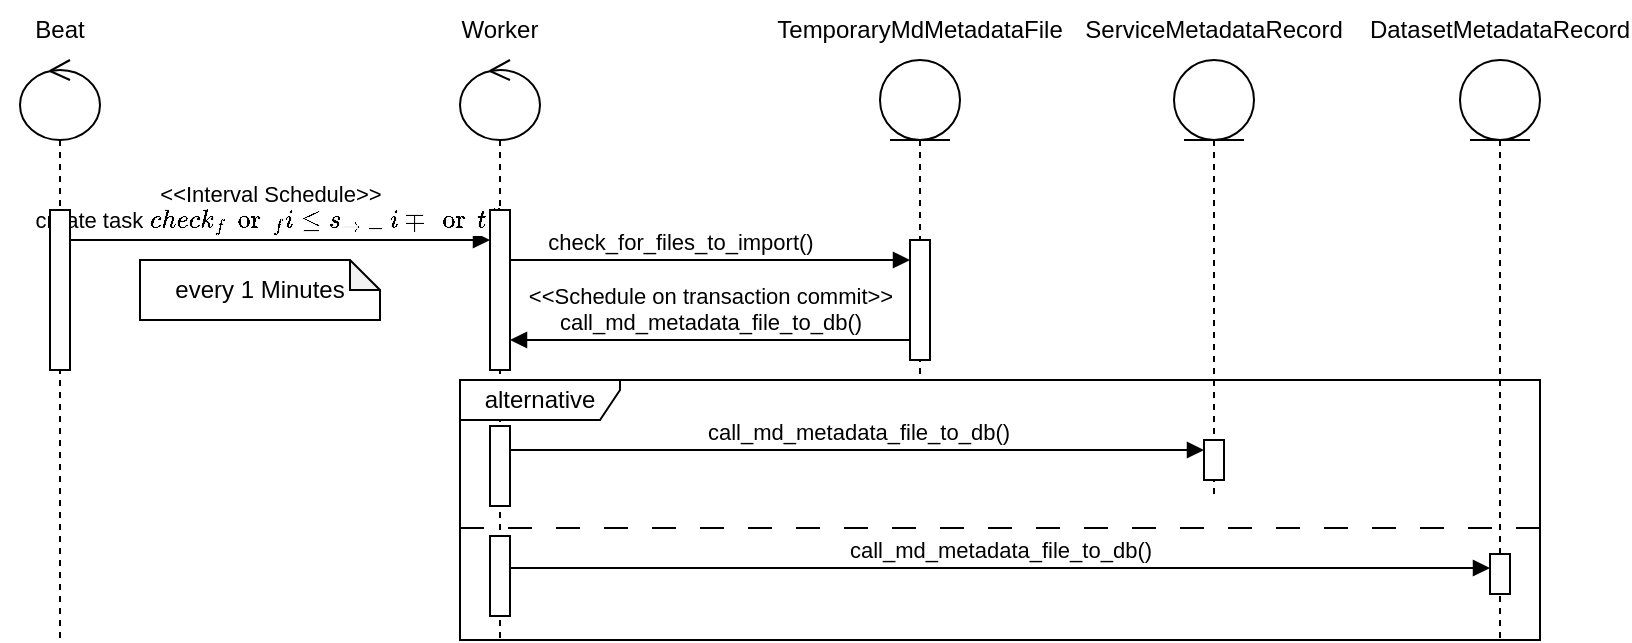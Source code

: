 <mxfile version="22.0.8" type="device">
  <diagram name="Page-1" id="2YBvvXClWsGukQMizWep">
    <mxGraphModel dx="989" dy="629" grid="1" gridSize="10" guides="1" tooltips="1" connect="1" arrows="1" fold="1" page="1" pageScale="1" pageWidth="850" pageHeight="1100" math="0" shadow="0">
      <root>
        <mxCell id="0" />
        <mxCell id="1" parent="0" />
        <mxCell id="aM9ryv3xv72pqoxQDRHE-7" value="&lt;div&gt;&amp;lt;&amp;lt;Interval Schedule&amp;gt;&amp;gt;&lt;/div&gt;&lt;div&gt;create task `check_for_files_to_import()` &lt;/div&gt;" style="html=1;verticalAlign=bottom;endArrow=block;edgeStyle=elbowEdgeStyle;elbow=vertical;curved=0;rounded=0;" parent="1" source="blQCeCX9L0Mddf6H5wuQ-5" target="blQCeCX9L0Mddf6H5wuQ-7" edge="1">
          <mxGeometry x="-0.05" relative="1" as="geometry">
            <mxPoint x="95" y="120" as="sourcePoint" />
            <Array as="points">
              <mxPoint x="180" y="120" />
            </Array>
            <mxPoint x="300" y="120" as="targetPoint" />
            <mxPoint as="offset" />
          </mxGeometry>
        </mxCell>
        <mxCell id="blQCeCX9L0Mddf6H5wuQ-2" value="check_for_files_to_import()" style="html=1;verticalAlign=bottom;endArrow=block;edgeStyle=elbowEdgeStyle;elbow=vertical;curved=0;rounded=0;" edge="1" parent="1" source="blQCeCX9L0Mddf6H5wuQ-7" target="blQCeCX9L0Mddf6H5wuQ-8">
          <mxGeometry x="-0.154" relative="1" as="geometry">
            <mxPoint x="310" y="140" as="sourcePoint" />
            <Array as="points">
              <mxPoint x="360" y="130" />
              <mxPoint x="470" y="220" />
              <mxPoint x="470" y="190" />
            </Array>
            <mxPoint x="450" y="150" as="targetPoint" />
            <mxPoint as="offset" />
          </mxGeometry>
        </mxCell>
        <mxCell id="blQCeCX9L0Mddf6H5wuQ-1" value="every 1 Minutes" style="shape=note;whiteSpace=wrap;html=1;backgroundOutline=1;darkOpacity=0.05;size=15;" vertex="1" parent="1">
          <mxGeometry x="120" y="130" width="120" height="30" as="geometry" />
        </mxCell>
        <mxCell id="blQCeCX9L0Mddf6H5wuQ-4" value="" style="shape=umlLifeline;perimeter=lifelinePerimeter;whiteSpace=wrap;html=1;container=1;dropTarget=0;collapsible=0;recursiveResize=0;outlineConnect=0;portConstraint=eastwest;newEdgeStyle={&quot;curved&quot;:0,&quot;rounded&quot;:0};participant=umlControl;" vertex="1" parent="1">
          <mxGeometry x="60" y="30" width="40" height="290" as="geometry" />
        </mxCell>
        <mxCell id="blQCeCX9L0Mddf6H5wuQ-5" value="" style="html=1;points=[[0,0,0,0,5],[0,1,0,0,-5],[1,0,0,0,5],[1,1,0,0,-5]];perimeter=orthogonalPerimeter;outlineConnect=0;targetShapes=umlLifeline;portConstraint=eastwest;newEdgeStyle={&quot;curved&quot;:0,&quot;rounded&quot;:0};" vertex="1" parent="blQCeCX9L0Mddf6H5wuQ-4">
          <mxGeometry x="15" y="75" width="10" height="80" as="geometry" />
        </mxCell>
        <mxCell id="blQCeCX9L0Mddf6H5wuQ-6" value="" style="shape=umlLifeline;perimeter=lifelinePerimeter;whiteSpace=wrap;html=1;container=1;dropTarget=0;collapsible=0;recursiveResize=0;outlineConnect=0;portConstraint=eastwest;newEdgeStyle={&quot;curved&quot;:0,&quot;rounded&quot;:0};participant=umlControl;" vertex="1" parent="1">
          <mxGeometry x="280" y="30" width="40" height="290" as="geometry" />
        </mxCell>
        <mxCell id="blQCeCX9L0Mddf6H5wuQ-7" value="" style="html=1;points=[[0,0,0,0,5],[0,1,0,0,-5],[1,0,0,0,5],[1,1,0,0,-5]];perimeter=orthogonalPerimeter;outlineConnect=0;targetShapes=umlLifeline;portConstraint=eastwest;newEdgeStyle={&quot;curved&quot;:0,&quot;rounded&quot;:0};" vertex="1" parent="blQCeCX9L0Mddf6H5wuQ-6">
          <mxGeometry x="15" y="75" width="10" height="80" as="geometry" />
        </mxCell>
        <mxCell id="blQCeCX9L0Mddf6H5wuQ-14" value="" style="html=1;points=[[0,0,0,0,5],[0,1,0,0,-5],[1,0,0,0,5],[1,1,0,0,-5]];perimeter=orthogonalPerimeter;outlineConnect=0;targetShapes=umlLifeline;portConstraint=eastwest;newEdgeStyle={&quot;curved&quot;:0,&quot;rounded&quot;:0};" vertex="1" parent="blQCeCX9L0Mddf6H5wuQ-6">
          <mxGeometry x="15" y="183" width="10" height="40" as="geometry" />
        </mxCell>
        <mxCell id="blQCeCX9L0Mddf6H5wuQ-24" value="" style="html=1;points=[[0,0,0,0,5],[0,1,0,0,-5],[1,0,0,0,5],[1,1,0,0,-5]];perimeter=orthogonalPerimeter;outlineConnect=0;targetShapes=umlLifeline;portConstraint=eastwest;newEdgeStyle={&quot;curved&quot;:0,&quot;rounded&quot;:0};" vertex="1" parent="blQCeCX9L0Mddf6H5wuQ-6">
          <mxGeometry x="15" y="238" width="10" height="40" as="geometry" />
        </mxCell>
        <mxCell id="blQCeCX9L0Mddf6H5wuQ-9" value="" style="shape=umlLifeline;perimeter=lifelinePerimeter;whiteSpace=wrap;html=1;container=1;dropTarget=0;collapsible=0;recursiveResize=0;outlineConnect=0;portConstraint=eastwest;newEdgeStyle={&quot;curved&quot;:0,&quot;rounded&quot;:0};participant=umlEntity;size=40;align=center;verticalAlign=top;horizontal=1;" vertex="1" parent="1">
          <mxGeometry x="490" y="30" width="40" height="160" as="geometry" />
        </mxCell>
        <mxCell id="blQCeCX9L0Mddf6H5wuQ-8" value="" style="html=1;points=[[0,0,0,0,5],[0,1,0,0,-5],[1,0,0,0,5],[1,1,0,0,-5]];perimeter=orthogonalPerimeter;outlineConnect=0;targetShapes=umlLifeline;portConstraint=eastwest;newEdgeStyle={&quot;curved&quot;:0,&quot;rounded&quot;:0};" vertex="1" parent="blQCeCX9L0Mddf6H5wuQ-9">
          <mxGeometry x="15" y="90" width="10" height="60" as="geometry" />
        </mxCell>
        <mxCell id="blQCeCX9L0Mddf6H5wuQ-10" value="TemporaryMdMetadataFile" style="text;html=1;strokeColor=none;fillColor=none;align=center;verticalAlign=middle;whiteSpace=wrap;rounded=0;" vertex="1" parent="1">
          <mxGeometry x="480" width="60" height="30" as="geometry" />
        </mxCell>
        <mxCell id="blQCeCX9L0Mddf6H5wuQ-11" value="Worker" style="text;html=1;strokeColor=none;fillColor=none;align=center;verticalAlign=middle;whiteSpace=wrap;rounded=0;" vertex="1" parent="1">
          <mxGeometry x="270" width="60" height="30" as="geometry" />
        </mxCell>
        <mxCell id="blQCeCX9L0Mddf6H5wuQ-12" value="Beat" style="text;html=1;strokeColor=none;fillColor=none;align=center;verticalAlign=middle;whiteSpace=wrap;rounded=0;" vertex="1" parent="1">
          <mxGeometry x="50" width="60" height="30" as="geometry" />
        </mxCell>
        <mxCell id="blQCeCX9L0Mddf6H5wuQ-13" value="&lt;div&gt;&amp;lt;&amp;lt;Schedule on transaction commit&amp;gt;&amp;gt;&lt;/div&gt;&lt;div&gt;call_md_metadata_file_to_db()&lt;/div&gt;" style="html=1;verticalAlign=bottom;endArrow=block;curved=0;rounded=0;" edge="1" parent="1" source="blQCeCX9L0Mddf6H5wuQ-8" target="blQCeCX9L0Mddf6H5wuQ-7">
          <mxGeometry width="80" relative="1" as="geometry">
            <mxPoint x="505" y="160" as="sourcePoint" />
            <mxPoint x="360" y="160" as="targetPoint" />
            <Array as="points">
              <mxPoint x="380" y="170" />
            </Array>
          </mxGeometry>
        </mxCell>
        <mxCell id="blQCeCX9L0Mddf6H5wuQ-15" value="" style="shape=umlLifeline;perimeter=lifelinePerimeter;whiteSpace=wrap;html=1;container=1;dropTarget=0;collapsible=0;recursiveResize=0;outlineConnect=0;portConstraint=eastwest;newEdgeStyle={&quot;curved&quot;:0,&quot;rounded&quot;:0};participant=umlEntity;size=40;align=center;verticalAlign=top;horizontal=1;" vertex="1" parent="1">
          <mxGeometry x="637" y="30" width="40" height="220" as="geometry" />
        </mxCell>
        <mxCell id="blQCeCX9L0Mddf6H5wuQ-16" value="" style="html=1;points=[[0,0,0,0,5],[0,1,0,0,-5],[1,0,0,0,5],[1,1,0,0,-5]];perimeter=orthogonalPerimeter;outlineConnect=0;targetShapes=umlLifeline;portConstraint=eastwest;newEdgeStyle={&quot;curved&quot;:0,&quot;rounded&quot;:0};" vertex="1" parent="blQCeCX9L0Mddf6H5wuQ-15">
          <mxGeometry x="15" y="190" width="10" height="20" as="geometry" />
        </mxCell>
        <mxCell id="blQCeCX9L0Mddf6H5wuQ-18" value="&lt;div&gt;call_md_metadata_file_to_db()&lt;/div&gt;" style="html=1;verticalAlign=bottom;endArrow=block;curved=0;rounded=0;entryX=0;entryY=0;entryDx=0;entryDy=5;entryPerimeter=0;" edge="1" parent="1" source="blQCeCX9L0Mddf6H5wuQ-14" target="blQCeCX9L0Mddf6H5wuQ-16">
          <mxGeometry width="80" relative="1" as="geometry">
            <mxPoint x="310" y="240" as="sourcePoint" />
            <mxPoint x="650" y="250" as="targetPoint" />
          </mxGeometry>
        </mxCell>
        <mxCell id="blQCeCX9L0Mddf6H5wuQ-19" value="&lt;div&gt;ServiceMetadataRecord&lt;/div&gt;" style="text;html=1;strokeColor=none;fillColor=none;align=center;verticalAlign=middle;whiteSpace=wrap;rounded=0;" vertex="1" parent="1">
          <mxGeometry x="627" width="60" height="30" as="geometry" />
        </mxCell>
        <mxCell id="blQCeCX9L0Mddf6H5wuQ-20" value="" style="shape=umlLifeline;perimeter=lifelinePerimeter;whiteSpace=wrap;html=1;container=1;dropTarget=0;collapsible=0;recursiveResize=0;outlineConnect=0;portConstraint=eastwest;newEdgeStyle={&quot;curved&quot;:0,&quot;rounded&quot;:0};participant=umlEntity;size=40;align=center;verticalAlign=top;horizontal=1;" vertex="1" parent="1">
          <mxGeometry x="780" y="30" width="40" height="290" as="geometry" />
        </mxCell>
        <mxCell id="blQCeCX9L0Mddf6H5wuQ-21" value="" style="html=1;points=[[0,0,0,0,5],[0,1,0,0,-5],[1,0,0,0,5],[1,1,0,0,-5]];perimeter=orthogonalPerimeter;outlineConnect=0;targetShapes=umlLifeline;portConstraint=eastwest;newEdgeStyle={&quot;curved&quot;:0,&quot;rounded&quot;:0};" vertex="1" parent="blQCeCX9L0Mddf6H5wuQ-20">
          <mxGeometry x="15" y="247" width="10" height="20" as="geometry" />
        </mxCell>
        <mxCell id="blQCeCX9L0Mddf6H5wuQ-22" value="&lt;div&gt;DatasetMetadataRecord&lt;/div&gt;" style="text;html=1;strokeColor=none;fillColor=none;align=center;verticalAlign=middle;whiteSpace=wrap;rounded=0;" vertex="1" parent="1">
          <mxGeometry x="770" width="60" height="30" as="geometry" />
        </mxCell>
        <mxCell id="blQCeCX9L0Mddf6H5wuQ-23" value="&lt;div&gt;call_md_metadata_file_to_db()&lt;/div&gt;" style="html=1;verticalAlign=bottom;endArrow=block;curved=0;rounded=0;" edge="1" parent="1">
          <mxGeometry width="80" relative="1" as="geometry">
            <mxPoint x="305" y="284" as="sourcePoint" />
            <mxPoint x="795" y="284" as="targetPoint" />
          </mxGeometry>
        </mxCell>
        <mxCell id="blQCeCX9L0Mddf6H5wuQ-25" value="alternative" style="shape=umlFrame;whiteSpace=wrap;html=1;pointerEvents=0;width=80;height=20;" vertex="1" parent="1">
          <mxGeometry x="280" y="190" width="540" height="130" as="geometry" />
        </mxCell>
        <mxCell id="blQCeCX9L0Mddf6H5wuQ-26" value="" style="line;strokeWidth=1;fillColor=none;align=left;verticalAlign=middle;spacingTop=-1;spacingLeft=3;spacingRight=3;rotatable=0;labelPosition=right;points=[];portConstraint=eastwest;strokeColor=inherit;dashed=1;dashPattern=12 12;" vertex="1" parent="1">
          <mxGeometry x="280" y="260" width="540" height="8" as="geometry" />
        </mxCell>
      </root>
    </mxGraphModel>
  </diagram>
</mxfile>
